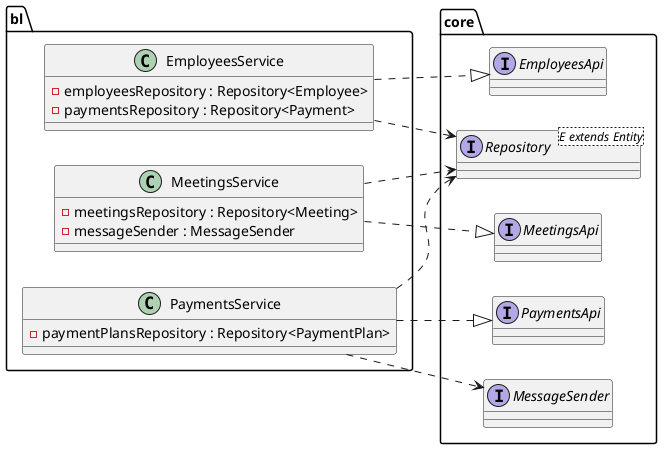 @startuml
left to right direction

package "core" {
  interface EmployeesApi
  interface MeetingsApi
  interface PaymentsApi

  interface Repository<E extends Entity>
  interface MessageSender
}

package "bl" {
  class EmployeesService {
    - employeesRepository : Repository<Employee>
    - paymentsRepository : Repository<Payment>
  }
  class MeetingsService {
    - meetingsRepository : Repository<Meeting>
    - messageSender : MessageSender
  }
  class PaymentsService {
    - paymentPlansRepository : Repository<PaymentPlan>
  }
}

EmployeesService ..|> EmployeesApi
MeetingsService ..|> MeetingsApi
PaymentsService ..|> PaymentsApi

EmployeesService ..> Repository
MeetingsService ..> Repository
PaymentsService ..> Repository
PaymentsService ..> MessageSender

@enduml